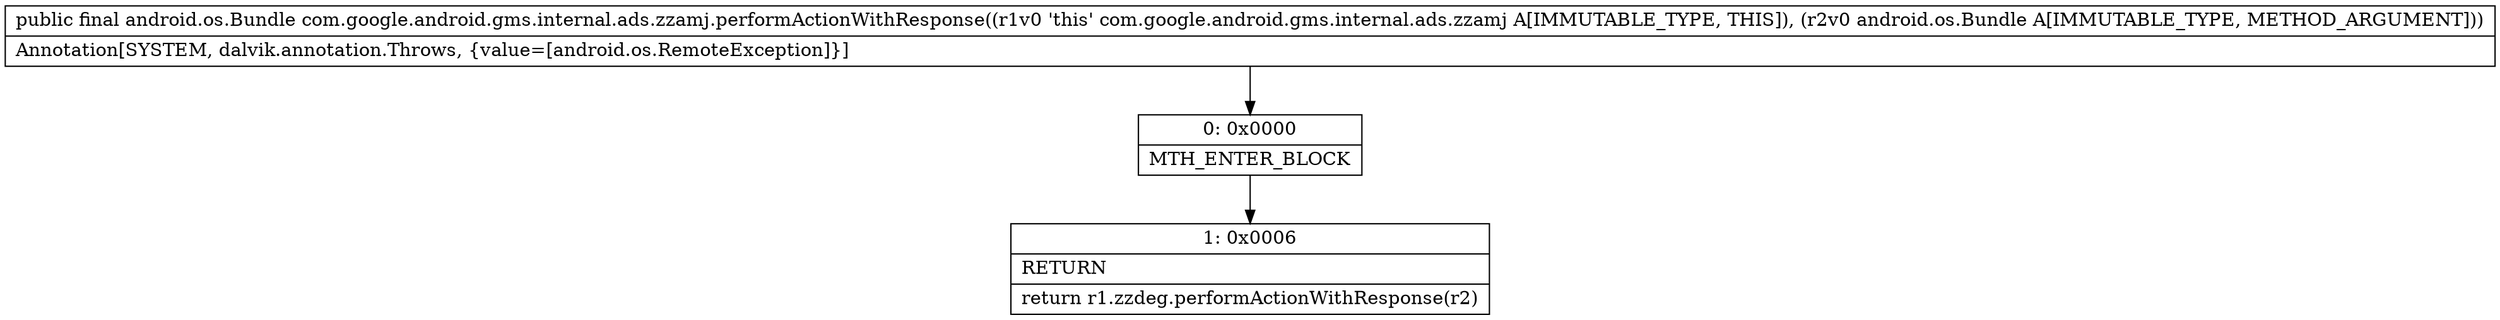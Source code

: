 digraph "CFG forcom.google.android.gms.internal.ads.zzamj.performActionWithResponse(Landroid\/os\/Bundle;)Landroid\/os\/Bundle;" {
Node_0 [shape=record,label="{0\:\ 0x0000|MTH_ENTER_BLOCK\l}"];
Node_1 [shape=record,label="{1\:\ 0x0006|RETURN\l|return r1.zzdeg.performActionWithResponse(r2)\l}"];
MethodNode[shape=record,label="{public final android.os.Bundle com.google.android.gms.internal.ads.zzamj.performActionWithResponse((r1v0 'this' com.google.android.gms.internal.ads.zzamj A[IMMUTABLE_TYPE, THIS]), (r2v0 android.os.Bundle A[IMMUTABLE_TYPE, METHOD_ARGUMENT]))  | Annotation[SYSTEM, dalvik.annotation.Throws, \{value=[android.os.RemoteException]\}]\l}"];
MethodNode -> Node_0;
Node_0 -> Node_1;
}

